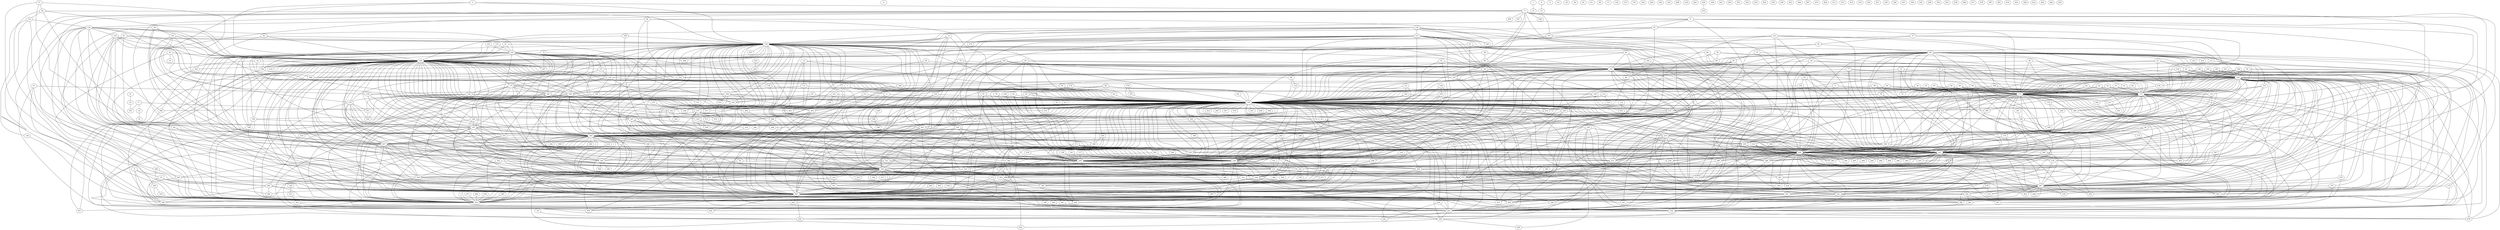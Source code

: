 graph {
	0 -- 172
	0 -- 173
	0 -- 185
	0 -- 205
	1 -- 2
	1 -- 185
	2 -- 185
	2 -- 242
	2 -- 407
	3 -- 5
	3 -- 144
	3 -- 146
	3 -- 403
	4
	5 -- 6
	5 -- 60
	5 -- 107
	5 -- 167
	5 -- 219
	5 -- 221
	5 -- 226
	5 -- 227
	5 -- 240
	5 -- 242
	5 -- 244
	5 -- 359
	5 -- 373
	5 -- 407
	5 -- 425
	5 -- 427
	6 -- 67
	6 -- 98
	6 -- 144
	6 -- 146
	6 -- 226
	6 -- 227
	6 -- 242
	7 -- 14
	8 -- 15
	9 -- 10
	9 -- 430
	9 -- 448
	9 -- 450
	10 -- 382
	10 -- 383
	10 -- 430
	11
	12 -- 111
	12 -- 152
	12 -- 185
	12 -- 204
	12 -- 230
	13 -- 144
	13 -- 146
	13 -- 201
	13 -- 204
	13 -- 370
	13 -- 407
	16
	17 -- 18
	17 -- 351
	17 -- 353
	18 -- 19
	20
	21 -- 22
	22 -- 353
	23 -- 172
	23 -- 173
	23 -- 185
	23 -- 286
	24 -- 172
	24 -- 173
	24 -- 185
	24 -- 288
	25 -- 172
	25 -- 173
	25 -- 185
	25 -- 291
	26 -- 172
	26 -- 173
	26 -- 185
	26 -- 391
	27 -- 30
	27 -- 172
	27 -- 173
	27 -- 185
	28 -- 75
	28 -- 172
	28 -- 173
	28 -- 185
	29 -- 89
	29 -- 152
	29 -- 172
	29 -- 173
	30 -- 88
	30 -- 185
	30 -- 211
	31 -- 75
	31 -- 154
	31 -- 185
	31 -- 297
	32 -- 152
	32 -- 389
	32 -- 407
	33 -- 165
	33 -- 185
	33 -- 370
	34 -- 436
	35 -- 44
	35 -- 228
	35 -- 229
	36
	37 -- 43
	37 -- 87
	37 -- 426
	38 -- 152
	38 -- 172
	38 -- 173
	38 -- 426
	39 -- 116
	39 -- 185
	39 -- 226
	39 -- 227
	40 -- 78
	40 -- 172
	40 -- 173
	40 -- 185
	41 -- 42
	41 -- 154
	41 -- 172
	41 -- 173
	41 -- 185
	42 -- 154
	42 -- 185
	42 -- 395
	43 -- 172
	43 -- 173
	44 -- 154
	44 -- 185
	44 -- 228
	44 -- 229
	44 -- 296
	44 -- 297
	45 -- 172
	45 -- 173
	45 -- 185
	45 -- 287
	46 -- 172
	46 -- 173
	46 -- 185
	46 -- 290
	47 -- 172
	47 -- 173
	47 -- 185
	47 -- 289
	48 -- 152
	48 -- 154
	48 -- 172
	48 -- 173
	49 -- 134
	49 -- 185
	49 -- 226
	49 -- 227
	49 -- 260
	50
	51
	52 -- 53
	52 -- 146
	52 -- 149
	52 -- 153
	54 -- 284
	54 -- 425
	55 -- 152
	55 -- 216
	56 -- 60
	56 -- 152
	56 -- 185
	57 -- 59
	57 -- 152
	57 -- 197
	57 -- 407
	58 -- 152
	58 -- 407
	59 -- 123
	59 -- 144
	59 -- 146
	59 -- 197
	59 -- 407
	60 -- 152
	60 -- 185
	61 -- 62
	61 -- 144
	61 -- 146
	61 -- 204
	61 -- 407
	62 -- 204
	62 -- 407
	63 -- 172
	63 -- 173
	63 -- 185
	64 -- 172
	64 -- 173
	65 -- 163
	65 -- 185
	66 -- 185
	67 -- 90
	67 -- 107
	67 -- 144
	67 -- 146
	67 -- 172
	67 -- 173
	68
	69 -- 124
	69 -- 185
	69 -- 204
	69 -- 207
	69 -- 407
	70 -- 372
	71
	72 -- 146
	72 -- 347
	72 -- 425
	73 -- 129
	73 -- 407
	73 -- 443
	73 -- 444
	74 -- 99
	74 -- 154
	74 -- 185
	74 -- 297
	76 -- 154
	76 -- 172
	76 -- 173
	76 -- 297
	76 -- 421
	77 -- 154
	77 -- 226
	77 -- 227
	77 -- 269
	77 -- 342
	78 -- 185
	78 -- 226
	78 -- 227
	79 -- 185
	79 -- 228
	79 -- 229
	80 -- 82
	80 -- 185
	80 -- 228
	80 -- 229
	81 -- 84
	81 -- 185
	81 -- 228
	81 -- 229
	82 -- 185
	82 -- 228
	82 -- 229
	83 -- 185
	83 -- 228
	83 -- 229
	84 -- 100
	84 -- 152
	84 -- 185
	84 -- 228
	84 -- 229
	85 -- 120
	85 -- 226
	85 -- 227
	86 -- 89
	86 -- 152
	86 -- 172
	86 -- 173
	87 -- 152
	87 -- 185
	87 -- 200
	87 -- 210
	87 -- 220
	87 -- 230
	87 -- 426
	88 -- 89
	88 -- 98
	88 -- 108
	88 -- 113
	88 -- 115
	88 -- 152
	88 -- 170
	88 -- 185
	88 -- 197
	88 -- 204
	88 -- 206
	88 -- 207
	88 -- 213
	88 -- 216
	88 -- 222
	88 -- 226
	88 -- 227
	88 -- 228
	88 -- 229
	88 -- 230
	88 -- 268
	88 -- 276
	88 -- 281
	88 -- 388
	88 -- 391
	88 -- 394
	88 -- 408
	88 -- 426
	88 -- 435
	89 -- 152
	90 -- 416
	91 -- 145
	91 -- 146
	91 -- 185
	92 -- 144
	92 -- 146
	92 -- 302
	93 -- 94
	93 -- 185
	93 -- 407
	94 -- 185
	95 -- 152
	95 -- 154
	95 -- 171
	95 -- 228
	95 -- 229
	95 -- 413
	96 -- 97
	96 -- 143
	96 -- 185
	97 -- 185
	97 -- 228
	97 -- 229
	97 -- 431
	98 -- 219
	98 -- 226
	98 -- 227
	99 -- 172
	99 -- 173
	99 -- 185
	100 -- 152
	100 -- 425
	101 -- 154
	101 -- 172
	101 -- 173
	101 -- 297
	101 -- 401
	102 -- 154
	102 -- 172
	102 -- 173
	102 -- 297
	102 -- 308
	103 -- 154
	103 -- 172
	103 -- 173
	103 -- 297
	103 -- 336
	104 -- 154
	104 -- 172
	104 -- 173
	104 -- 279
	104 -- 297
	105 -- 154
	105 -- 172
	105 -- 173
	105 -- 297
	105 -- 400
	106 -- 154
	106 -- 172
	106 -- 173
	106 -- 297
	106 -- 393
	107 -- 144
	107 -- 146
	107 -- 226
	107 -- 227
	108 -- 172
	108 -- 173
	108 -- 204
	108 -- 268
	109 -- 144
	109 -- 146
	109 -- 431
	110 -- 128
	110 -- 185
	110 -- 230
	111 -- 129
	111 -- 185
	111 -- 230
	112 -- 451
	113 -- 152
	113 -- 435
	114 -- 119
	114 -- 185
	115 -- 116
	115 -- 185
	115 -- 226
	115 -- 227
	116 -- 185
	116 -- 226
	116 -- 227
	117 -- 185
	117 -- 226
	117 -- 227
	118 -- 315
	118 -- 425
	118 -- 426
	120 -- 156
	120 -- 226
	120 -- 227
	121 -- 144
	121 -- 146
	121 -- 172
	121 -- 173
	121 -- 197
	121 -- 226
	121 -- 227
	121 -- 407
	122
	123 -- 130
	123 -- 134
	123 -- 364
	123 -- 425
	124 -- 144
	124 -- 146
	124 -- 185
	124 -- 204
	124 -- 207
	124 -- 407
	125 -- 145
	125 -- 146
	126 -- 127
	126 -- 144
	126 -- 146
	126 -- 185
	126 -- 219
	126 -- 230
	126 -- 274
	126 -- 343
	126 -- 375
	127 -- 142
	127 -- 144
	127 -- 146
	127 -- 185
	127 -- 204
	127 -- 209
	127 -- 219
	127 -- 228
	127 -- 229
	127 -- 230
	127 -- 274
	127 -- 343
	127 -- 375
	127 -- 407
	127 -- 440
	128 -- 185
	128 -- 228
	128 -- 229
	129 -- 185
	129 -- 228
	129 -- 229
	130 -- 425
	131 -- 185
	131 -- 187
	132 -- 145
	132 -- 146
	133 -- 209
	134 -- 135
	134 -- 145
	134 -- 146
	134 -- 166
	134 -- 182
	134 -- 185
	134 -- 204
	134 -- 207
	134 -- 249
	134 -- 298
	134 -- 303
	134 -- 382
	134 -- 425
	135 -- 144
	135 -- 146
	135 -- 185
	135 -- 204
	135 -- 207
	135 -- 247
	135 -- 407
	135 -- 425
	136 -- 183
	136 -- 185
	136 -- 204
	137
	138 -- 140
	138 -- 228
	138 -- 229
	139 -- 152
	139 -- 159
	139 -- 167
	139 -- 185
	139 -- 228
	139 -- 229
	140 -- 185
	140 -- 228
	140 -- 229
	141 -- 228
	141 -- 229
	142 -- 204
	142 -- 228
	142 -- 229
	142 -- 348
	142 -- 407
	143 -- 156
	143 -- 185
	144 -- 145
	144 -- 148
	144 -- 151
	144 -- 152
	144 -- 153
	144 -- 154
	144 -- 157
	144 -- 158
	144 -- 163
	144 -- 166
	144 -- 175
	144 -- 182
	144 -- 183
	144 -- 184
	144 -- 185
	144 -- 197
	144 -- 201
	144 -- 204
	144 -- 205
	144 -- 207
	144 -- 210
	144 -- 230
	144 -- 237
	144 -- 243
	144 -- 244
	144 -- 247
	144 -- 258
	144 -- 284
	144 -- 299
	144 -- 305
	144 -- 310
	144 -- 317
	144 -- 322
	144 -- 333
	144 -- 341
	144 -- 348
	144 -- 357
	144 -- 369
	144 -- 370
	144 -- 372
	144 -- 375
	144 -- 389
	144 -- 398
	144 -- 404
	144 -- 407
	144 -- 408
	144 -- 416
	144 -- 421
	144 -- 424
	144 -- 425
	144 -- 426
	144 -- 430
	144 -- 450
	145 -- 146
	145 -- 154
	145 -- 157
	145 -- 158
	145 -- 163
	145 -- 166
	145 -- 175
	145 -- 182
	145 -- 183
	145 -- 185
	145 -- 187
	145 -- 195
	145 -- 196
	145 -- 197
	145 -- 199
	145 -- 204
	145 -- 207
	145 -- 230
	145 -- 245
	145 -- 294
	145 -- 297
	145 -- 298
	145 -- 299
	145 -- 301
	145 -- 347
	145 -- 364
	145 -- 404
	145 -- 407
	145 -- 412
	145 -- 413
	145 -- 418
	145 -- 425
	146 -- 148
	146 -- 151
	146 -- 152
	146 -- 153
	146 -- 154
	146 -- 157
	146 -- 158
	146 -- 163
	146 -- 166
	146 -- 172
	146 -- 175
	146 -- 182
	146 -- 183
	146 -- 184
	146 -- 185
	146 -- 195
	146 -- 196
	146 -- 197
	146 -- 199
	146 -- 201
	146 -- 204
	146 -- 205
	146 -- 207
	146 -- 210
	146 -- 215
	146 -- 230
	146 -- 237
	146 -- 243
	146 -- 244
	146 -- 245
	146 -- 247
	146 -- 258
	146 -- 272
	146 -- 284
	146 -- 294
	146 -- 297
	146 -- 299
	146 -- 302
	146 -- 305
	146 -- 310
	146 -- 317
	146 -- 322
	146 -- 333
	146 -- 341
	146 -- 347
	146 -- 348
	146 -- 369
	146 -- 370
	146 -- 372
	146 -- 375
	146 -- 389
	146 -- 398
	146 -- 407
	146 -- 408
	146 -- 412
	146 -- 413
	146 -- 416
	146 -- 418
	146 -- 421
	146 -- 424
	146 -- 425
	146 -- 426
	146 -- 430
	146 -- 437
	146 -- 450
	147
	148 -- 151
	148 -- 153
	148 -- 185
	148 -- 351
	148 -- 354
	149 -- 150
	149 -- 425
	150 -- 425
	151 -- 317
	152 -- 154
	152 -- 167
	152 -- 172
	152 -- 173
	152 -- 185
	152 -- 204
	152 -- 207
	152 -- 216
	152 -- 219
	152 -- 226
	152 -- 227
	152 -- 228
	152 -- 229
	152 -- 230
	152 -- 232
	152 -- 243
	152 -- 281
	152 -- 285
	152 -- 305
	152 -- 310
	152 -- 342
	152 -- 369
	152 -- 384
	152 -- 388
	152 -- 389
	152 -- 391
	152 -- 406
	152 -- 407
	152 -- 413
	152 -- 421
	152 -- 426
	152 -- 436
	153 -- 204
	153 -- 207
	153 -- 230
	153 -- 244
	153 -- 351
	153 -- 354
	153 -- 407
	153 -- 425
	154 -- 172
	154 -- 173
	154 -- 175
	154 -- 183
	154 -- 185
	154 -- 214
	154 -- 219
	154 -- 226
	154 -- 227
	154 -- 263
	154 -- 266
	154 -- 269
	154 -- 270
	154 -- 275
	154 -- 276
	154 -- 279
	154 -- 294
	154 -- 296
	154 -- 297
	154 -- 308
	154 -- 316
	154 -- 336
	154 -- 342
	154 -- 367
	154 -- 369
	154 -- 381
	154 -- 387
	154 -- 391
	154 -- 393
	154 -- 400
	154 -- 401
	154 -- 407
	154 -- 408
	154 -- 412
	154 -- 413
	154 -- 421
	154 -- 425
	154 -- 433
	154 -- 434
	154 -- 436
	155 -- 232
	156 -- 185
	156 -- 226
	156 -- 227
	156 -- 407
	156 -- 416
	157 -- 158
	157 -- 373
	158 -- 160
	158 -- 163
	158 -- 185
	158 -- 230
	159 -- 185
	159 -- 228
	159 -- 229
	160 -- 185
	160 -- 230
	161 -- 163
	161 -- 185
	161 -- 392
	162 -- 242
	162 -- 425
	163 -- 228
	163 -- 229
	164
	165 -- 185
	165 -- 370
	165 -- 426
	166 -- 167
	166 -- 430
	167 -- 228
	167 -- 229
	168
	169
	170 -- 381
	170 -- 426
	171 -- 226
	171 -- 227
	171 -- 228
	171 -- 229
	171 -- 413
	172 -- 174
	172 -- 176
	172 -- 179
	172 -- 185
	172 -- 190
	172 -- 198
	172 -- 205
	172 -- 206
	172 -- 210
	172 -- 217
	172 -- 226
	172 -- 227
	172 -- 228
	172 -- 229
	172 -- 263
	172 -- 284
	172 -- 292
	172 -- 296
	172 -- 297
	172 -- 356
	172 -- 364
	172 -- 373
	172 -- 388
	172 -- 412
	172 -- 421
	172 -- 425
	172 -- 434
	172 -- 435
	173 -- 176
	173 -- 179
	173 -- 185
	173 -- 190
	173 -- 198
	173 -- 205
	173 -- 206
	173 -- 210
	173 -- 217
	173 -- 226
	173 -- 227
	173 -- 228
	173 -- 229
	173 -- 263
	173 -- 284
	173 -- 292
	173 -- 296
	173 -- 297
	173 -- 356
	173 -- 364
	173 -- 373
	173 -- 388
	173 -- 412
	173 -- 421
	173 -- 434
	173 -- 435
	174 -- 425
	175 -- 182
	175 -- 183
	175 -- 185
	175 -- 197
	175 -- 294
	175 -- 297
	175 -- 407
	175 -- 419
	175 -- 425
	175 -- 434
	175 -- 436
	176 -- 226
	176 -- 227
	176 -- 329
	177 -- 228
	177 -- 229
	178 -- 181
	178 -- 185
	179 -- 226
	179 -- 227
	180 -- 228
	180 -- 229
	181 -- 185
	182 -- 185
	182 -- 187
	182 -- 204
	182 -- 228
	182 -- 229
	182 -- 230
	182 -- 309
	182 -- 382
	182 -- 425
	183 -- 185
	183 -- 187
	183 -- 197
	183 -- 204
	183 -- 294
	183 -- 297
	183 -- 301
	183 -- 407
	183 -- 434
	183 -- 436
	184 -- 185
	184 -- 186
	184 -- 232
	184 -- 233
	184 -- 305
	184 -- 407
	185 -- 186
	185 -- 187
	185 -- 189
	185 -- 190
	185 -- 194
	185 -- 196
	185 -- 197
	185 -- 200
	185 -- 201
	185 -- 202
	185 -- 203
	185 -- 204
	185 -- 206
	185 -- 207
	185 -- 209
	185 -- 210
	185 -- 212
	185 -- 214
	185 -- 215
	185 -- 216
	185 -- 219
	185 -- 220
	185 -- 225
	185 -- 226
	185 -- 227
	185 -- 228
	185 -- 229
	185 -- 230
	185 -- 232
	185 -- 237
	185 -- 238
	185 -- 242
	185 -- 245
	185 -- 258
	185 -- 260
	185 -- 268
	185 -- 271
	185 -- 272
	185 -- 284
	185 -- 285
	185 -- 286
	185 -- 287
	185 -- 288
	185 -- 289
	185 -- 290
	185 -- 291
	185 -- 292
	185 -- 293
	185 -- 294
	185 -- 295
	185 -- 296
	185 -- 297
	185 -- 298
	185 -- 299
	185 -- 301
	185 -- 305
	185 -- 307
	185 -- 309
	185 -- 310
	185 -- 316
	185 -- 317
	185 -- 318
	185 -- 322
	185 -- 323
	185 -- 333
	185 -- 334
	185 -- 335
	185 -- 338
	185 -- 341
	185 -- 344
	185 -- 345
	185 -- 346
	185 -- 362
	185 -- 364
	185 -- 368
	185 -- 370
	185 -- 372
	185 -- 374
	185 -- 375
	185 -- 380
	185 -- 381
	185 -- 382
	185 -- 383
	185 -- 385
	185 -- 386
	185 -- 388
	185 -- 391
	185 -- 395
	185 -- 403
	185 -- 407
	185 -- 408
	185 -- 409
	185 -- 410
	185 -- 411
	185 -- 412
	185 -- 415
	185 -- 416
	185 -- 417
	185 -- 425
	185 -- 426
	185 -- 428
	185 -- 430
	185 -- 434
	185 -- 435
	185 -- 438
	185 -- 439
	185 -- 441
	185 -- 442
	185 -- 447
	185 -- 448
	185 -- 449
	185 -- 450
	185 -- 451
	186 -- 370
	186 -- 375
	186 -- 410
	187 -- 197
	187 -- 226
	187 -- 227
	187 -- 228
	187 -- 229
	187 -- 230
	187 -- 245
	187 -- 407
	188 -- 426
	189 -- 230
	190 -- 285
	191 -- 292
	192 -- 204
	192 -- 219
	192 -- 375
	192 -- 381
	192 -- 390
	192 -- 391
	193
	194 -- 195
	194 -- 364
	195 -- 197
	195 -- 199
	195 -- 425
	196 -- 197
	196 -- 204
	196 -- 230
	196 -- 425
	197 -- 204
	197 -- 207
	197 -- 216
	197 -- 230
	197 -- 301
	197 -- 364
	197 -- 407
	197 -- 408
	197 -- 425
	198 -- 407
	199 -- 407
	199 -- 425
	200 -- 201
	200 -- 230
	201 -- 204
	201 -- 219
	201 -- 230
	201 -- 294
	201 -- 407
	201 -- 426
	202 -- 426
	202 -- 441
	203 -- 221
	203 -- 232
	203 -- 425
	204 -- 205
	204 -- 206
	204 -- 207
	204 -- 211
	204 -- 216
	204 -- 223
	204 -- 226
	204 -- 227
	204 -- 228
	204 -- 229
	204 -- 230
	204 -- 244
	204 -- 245
	204 -- 262
	204 -- 303
	204 -- 310
	204 -- 315
	204 -- 346
	204 -- 348
	204 -- 363
	204 -- 391
	204 -- 396
	204 -- 407
	204 -- 408
	204 -- 425
	204 -- 426
	204 -- 435
	204 -- 440
	205 -- 226
	205 -- 227
	205 -- 407
	206 -- 216
	206 -- 407
	207 -- 226
	207 -- 227
	207 -- 230
	207 -- 244
	207 -- 310
	207 -- 407
	207 -- 425
	207 -- 426
	208
	209 -- 215
	209 -- 271
	209 -- 299
	210 -- 230
	210 -- 415
	211 -- 390
	214 -- 226
	214 -- 227
	214 -- 297
	214 -- 381
	214 -- 408
	215 -- 272
	215 -- 407
	215 -- 425
	216 -- 260
	216 -- 407
	217 -- 231
	218
	219 -- 230
	219 -- 266
	219 -- 268
	219 -- 297
	219 -- 375
	219 -- 407
	219 -- 413
	219 -- 426
	219 -- 438
	220 -- 230
	220 -- 292
	220 -- 407
	220 -- 415
	221 -- 232
	221 -- 425
	223 -- 391
	224
	225 -- 375
	226 -- 228
	226 -- 229
	226 -- 230
	226 -- 238
	226 -- 242
	226 -- 245
	226 -- 263
	226 -- 279
	226 -- 281
	226 -- 284
	226 -- 285
	226 -- 286
	226 -- 287
	226 -- 288
	226 -- 289
	226 -- 290
	226 -- 291
	226 -- 294
	226 -- 297
	226 -- 308
	226 -- 336
	226 -- 369
	226 -- 373
	226 -- 380
	226 -- 381
	226 -- 387
	226 -- 393
	226 -- 395
	226 -- 400
	226 -- 401
	226 -- 405
	226 -- 407
	226 -- 408
	226 -- 413
	226 -- 420
	226 -- 433
	226 -- 434
	227 -- 228
	227 -- 229
	227 -- 230
	227 -- 238
	227 -- 242
	227 -- 245
	227 -- 263
	227 -- 279
	227 -- 281
	227 -- 284
	227 -- 285
	227 -- 286
	227 -- 287
	227 -- 288
	227 -- 289
	227 -- 290
	227 -- 291
	227 -- 294
	227 -- 297
	227 -- 308
	227 -- 336
	227 -- 369
	227 -- 373
	227 -- 380
	227 -- 381
	227 -- 387
	227 -- 393
	227 -- 395
	227 -- 400
	227 -- 401
	227 -- 405
	227 -- 407
	227 -- 408
	227 -- 413
	227 -- 420
	227 -- 433
	227 -- 434
	228 -- 230
	228 -- 232
	228 -- 284
	228 -- 294
	228 -- 373
	228 -- 407
	228 -- 431
	228 -- 434
	228 -- 444
	228 -- 448
	229 -- 230
	229 -- 232
	229 -- 284
	229 -- 294
	229 -- 373
	229 -- 407
	229 -- 431
	229 -- 434
	229 -- 444
	229 -- 448
	230 -- 244
	230 -- 294
	230 -- 299
	230 -- 303
	230 -- 310
	230 -- 315
	230 -- 323
	230 -- 334
	230 -- 337
	230 -- 340
	230 -- 341
	230 -- 364
	230 -- 386
	230 -- 407
	230 -- 426
	230 -- 438
	230 -- 441
	230 -- 448
	232 -- 271
	232 -- 272
	232 -- 281
	232 -- 304
	232 -- 375
	232 -- 399
	232 -- 425
	234 -- 235
	236
	237 -- 242
	237 -- 248
	237 -- 333
	237 -- 354
	237 -- 377
	237 -- 378
	237 -- 411
	237 -- 425
	237 -- 428
	237 -- 442
	238 -- 242
	239 -- 248
	241
	242 -- 244
	242 -- 376
	242 -- 425
	243 -- 406
	243 -- 450
	244 -- 407
	244 -- 425
	245 -- 246
	245 -- 306
	245 -- 425
	247 -- 375
	247 -- 407
	248 -- 256
	249 -- 303
	249 -- 425
	250
	251
	252
	253
	254
	255
	257 -- 258
	259
	260 -- 407
	261
	264
	265 -- 315
	266 -- 294
	266 -- 297
	267
	268 -- 407
	270 -- 297
	270 -- 426
	271 -- 299
	272 -- 407
	272 -- 425
	273
	275 -- 387
	275 -- 391
	276 -- 394
	277 -- 425
	278 -- 316
	278 -- 388
	279 -- 297
	280 -- 425
	281 -- 384
	281 -- 420
	282 -- 407
	283 -- 407
	284 -- 373
	284 -- 425
	292 -- 294
	292 -- 356
	292 -- 375
	293 -- 294
	294 -- 297
	294 -- 407
	294 -- 425
	294 -- 438
	296 -- 297
	297 -- 308
	297 -- 316
	297 -- 336
	297 -- 342
	297 -- 381
	297 -- 391
	297 -- 393
	297 -- 400
	297 -- 401
	297 -- 407
	297 -- 408
	297 -- 421
	297 -- 425
	298 -- 425
	299 -- 385
	300
	301 -- 364
	301 -- 407
	302 -- 437
	303 -- 425
	303 -- 426
	305 -- 398
	305 -- 407
	305 -- 421
	305 -- 426
	309 -- 407
	310 -- 407
	311 -- 372
	312
	313
	314
	315 -- 407
	315 -- 420
	315 -- 426
	318 -- 448
	319
	320
	321
	322 -- 323
	322 -- 324
	325
	326
	327
	328 -- 331
	330
	331 -- 443
	332
	333 -- 334
	333 -- 335
	333 -- 368
	333 -- 409
	333 -- 428
	334 -- 341
	334 -- 425
	335 -- 425
	338 -- 341
	339 -- 407
	341 -- 407
	342 -- 387
	342 -- 390
	342 -- 394
	344 -- 407
	345 -- 346
	345 -- 407
	345 -- 425
	346 -- 425
	348 -- 407
	348 -- 425
	349
	350 -- 425
	351 -- 354
	352
	355
	358
	360 -- 426
	361 -- 426
	362 -- 375
	363 -- 407
	364 -- 434
	365 -- 425
	366
	367 -- 369
	367 -- 407
	369 -- 407
	370 -- 375
	370 -- 407
	371
	375 -- 381
	375 -- 407
	375 -- 426
	379
	380 -- 407
	380 -- 417
	381 -- 388
	381 -- 426
	381 -- 434
	382 -- 383
	382 -- 407
	382 -- 425
	382 -- 430
	388 -- 434
	389 -- 407
	389 -- 425
	390 -- 426
	391 -- 394
	391 -- 426
	392 -- 403
	394 -- 426
	397
	398 -- 407
	398 -- 421
	402
	405 -- 425
	406 -- 425
	407 -- 408
	407 -- 415
	407 -- 421
	407 -- 425
	407 -- 426
	407 -- 430
	407 -- 434
	407 -- 436
	407 -- 440
	407 -- 443
	407 -- 444
	407 -- 448
	407 -- 450
	408 -- 426
	411 -- 438
	412 -- 413
	412 -- 425
	413 -- 425
	414
	416 -- 426
	419 -- 425
	422
	423 -- 424
	425 -- 437
	426 -- 438
	426 -- 441
	429
	432
	434 -- 435
	434 -- 436
	438 -- 439
	438 -- 442
	443 -- 444
	445
	446
	448 -- 450
	452
}
